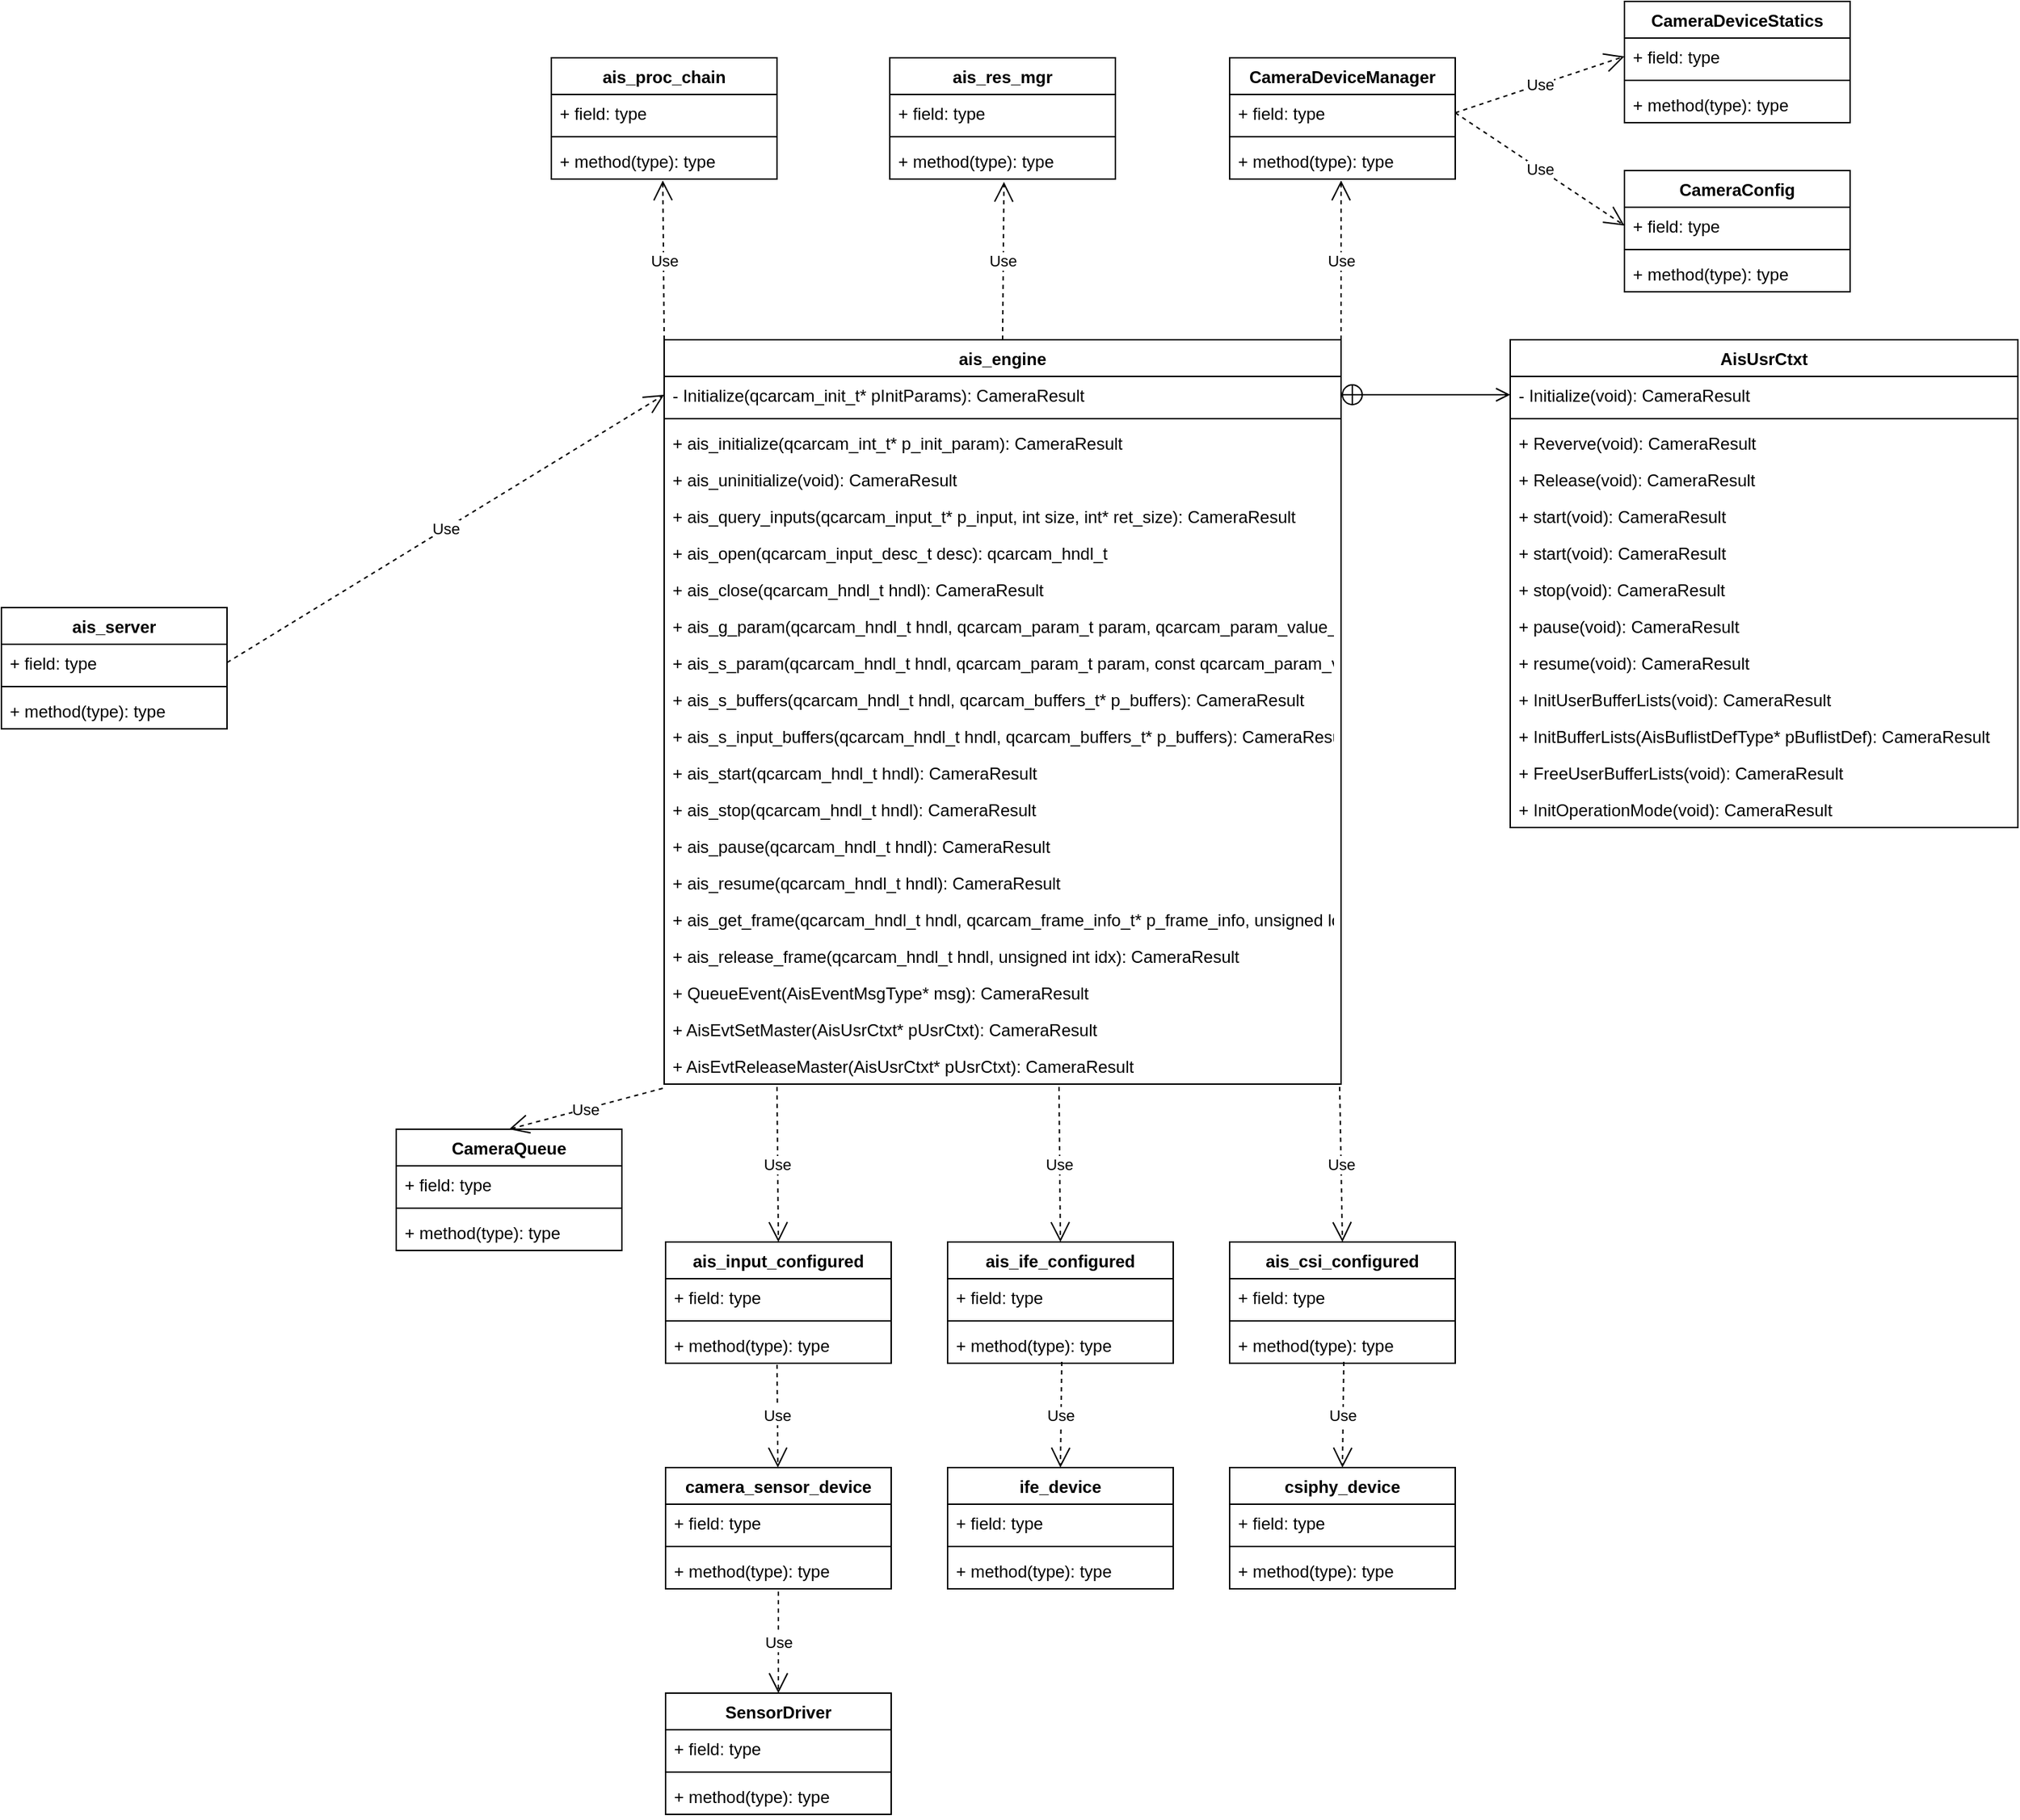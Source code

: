 <mxfile version="16.6.5" type="github">
  <diagram id="JP61w-WGnyM7oNZN8HDf" name="Page-1">
    <mxGraphModel dx="1990" dy="1133" grid="1" gridSize="10" guides="1" tooltips="1" connect="1" arrows="1" fold="1" page="1" pageScale="1" pageWidth="827" pageHeight="1169" math="0" shadow="0">
      <root>
        <mxCell id="0" />
        <mxCell id="1" parent="0" />
        <mxCell id="6c_Mydezwi8KyOcqcPOu-1" value="ais_server" style="swimlane;fontStyle=1;align=center;verticalAlign=top;childLayout=stackLayout;horizontal=1;startSize=26;horizontalStack=0;resizeParent=1;resizeParentMax=0;resizeLast=0;collapsible=1;marginBottom=0;" vertex="1" parent="1">
          <mxGeometry x="50" y="630" width="160" height="86" as="geometry" />
        </mxCell>
        <mxCell id="6c_Mydezwi8KyOcqcPOu-2" value="+ field: type" style="text;strokeColor=none;fillColor=none;align=left;verticalAlign=top;spacingLeft=4;spacingRight=4;overflow=hidden;rotatable=0;points=[[0,0.5],[1,0.5]];portConstraint=eastwest;" vertex="1" parent="6c_Mydezwi8KyOcqcPOu-1">
          <mxGeometry y="26" width="160" height="26" as="geometry" />
        </mxCell>
        <mxCell id="6c_Mydezwi8KyOcqcPOu-3" value="" style="line;strokeWidth=1;fillColor=none;align=left;verticalAlign=middle;spacingTop=-1;spacingLeft=3;spacingRight=3;rotatable=0;labelPosition=right;points=[];portConstraint=eastwest;" vertex="1" parent="6c_Mydezwi8KyOcqcPOu-1">
          <mxGeometry y="52" width="160" height="8" as="geometry" />
        </mxCell>
        <mxCell id="6c_Mydezwi8KyOcqcPOu-4" value="+ method(type): type" style="text;strokeColor=none;fillColor=none;align=left;verticalAlign=top;spacingLeft=4;spacingRight=4;overflow=hidden;rotatable=0;points=[[0,0.5],[1,0.5]];portConstraint=eastwest;" vertex="1" parent="6c_Mydezwi8KyOcqcPOu-1">
          <mxGeometry y="60" width="160" height="26" as="geometry" />
        </mxCell>
        <mxCell id="6c_Mydezwi8KyOcqcPOu-5" value="ais_engine" style="swimlane;fontStyle=1;align=center;verticalAlign=top;childLayout=stackLayout;horizontal=1;startSize=26;horizontalStack=0;resizeParent=1;resizeParentMax=0;resizeLast=0;collapsible=1;marginBottom=0;" vertex="1" parent="1">
          <mxGeometry x="520" y="440" width="480" height="528" as="geometry" />
        </mxCell>
        <mxCell id="6c_Mydezwi8KyOcqcPOu-6" value="- Initialize(qcarcam_init_t* pInitParams): CameraResult" style="text;strokeColor=none;fillColor=none;align=left;verticalAlign=top;spacingLeft=4;spacingRight=4;overflow=hidden;rotatable=0;points=[[0,0.5],[1,0.5]];portConstraint=eastwest;" vertex="1" parent="6c_Mydezwi8KyOcqcPOu-5">
          <mxGeometry y="26" width="480" height="26" as="geometry" />
        </mxCell>
        <mxCell id="6c_Mydezwi8KyOcqcPOu-7" value="" style="line;strokeWidth=1;fillColor=none;align=left;verticalAlign=middle;spacingTop=-1;spacingLeft=3;spacingRight=3;rotatable=0;labelPosition=right;points=[];portConstraint=eastwest;" vertex="1" parent="6c_Mydezwi8KyOcqcPOu-5">
          <mxGeometry y="52" width="480" height="8" as="geometry" />
        </mxCell>
        <mxCell id="6c_Mydezwi8KyOcqcPOu-8" value="+ ais_initialize(qcarcam_int_t* p_init_param): CameraResult" style="text;strokeColor=none;fillColor=none;align=left;verticalAlign=top;spacingLeft=4;spacingRight=4;overflow=hidden;rotatable=0;points=[[0,0.5],[1,0.5]];portConstraint=eastwest;" vertex="1" parent="6c_Mydezwi8KyOcqcPOu-5">
          <mxGeometry y="60" width="480" height="26" as="geometry" />
        </mxCell>
        <mxCell id="6c_Mydezwi8KyOcqcPOu-89" value="+ ais_uninitialize(void): CameraResult" style="text;strokeColor=none;fillColor=none;align=left;verticalAlign=top;spacingLeft=4;spacingRight=4;overflow=hidden;rotatable=0;points=[[0,0.5],[1,0.5]];portConstraint=eastwest;" vertex="1" parent="6c_Mydezwi8KyOcqcPOu-5">
          <mxGeometry y="86" width="480" height="26" as="geometry" />
        </mxCell>
        <mxCell id="6c_Mydezwi8KyOcqcPOu-90" value="+ ais_query_inputs(qcarcam_input_t* p_input, int size, int* ret_size): CameraResult" style="text;strokeColor=none;fillColor=none;align=left;verticalAlign=top;spacingLeft=4;spacingRight=4;overflow=hidden;rotatable=0;points=[[0,0.5],[1,0.5]];portConstraint=eastwest;" vertex="1" parent="6c_Mydezwi8KyOcqcPOu-5">
          <mxGeometry y="112" width="480" height="26" as="geometry" />
        </mxCell>
        <mxCell id="6c_Mydezwi8KyOcqcPOu-91" value="+ ais_open(qcarcam_input_desc_t desc): qcarcam_hndl_t" style="text;strokeColor=none;fillColor=none;align=left;verticalAlign=top;spacingLeft=4;spacingRight=4;overflow=hidden;rotatable=0;points=[[0,0.5],[1,0.5]];portConstraint=eastwest;" vertex="1" parent="6c_Mydezwi8KyOcqcPOu-5">
          <mxGeometry y="138" width="480" height="26" as="geometry" />
        </mxCell>
        <mxCell id="6c_Mydezwi8KyOcqcPOu-92" value="+ ais_close(qcarcam_hndl_t hndl): CameraResult" style="text;strokeColor=none;fillColor=none;align=left;verticalAlign=top;spacingLeft=4;spacingRight=4;overflow=hidden;rotatable=0;points=[[0,0.5],[1,0.5]];portConstraint=eastwest;" vertex="1" parent="6c_Mydezwi8KyOcqcPOu-5">
          <mxGeometry y="164" width="480" height="26" as="geometry" />
        </mxCell>
        <mxCell id="6c_Mydezwi8KyOcqcPOu-93" value="+ ais_g_param(qcarcam_hndl_t hndl, qcarcam_param_t param, qcarcam_param_value_t* p_value): CameraResult" style="text;strokeColor=none;fillColor=none;align=left;verticalAlign=top;spacingLeft=4;spacingRight=4;overflow=hidden;rotatable=0;points=[[0,0.5],[1,0.5]];portConstraint=eastwest;" vertex="1" parent="6c_Mydezwi8KyOcqcPOu-5">
          <mxGeometry y="190" width="480" height="26" as="geometry" />
        </mxCell>
        <mxCell id="6c_Mydezwi8KyOcqcPOu-94" value="+ ais_s_param(qcarcam_hndl_t hndl, qcarcam_param_t param, const qcarcam_param_value_t* p_value): CameraResult" style="text;strokeColor=none;fillColor=none;align=left;verticalAlign=top;spacingLeft=4;spacingRight=4;overflow=hidden;rotatable=0;points=[[0,0.5],[1,0.5]];portConstraint=eastwest;" vertex="1" parent="6c_Mydezwi8KyOcqcPOu-5">
          <mxGeometry y="216" width="480" height="26" as="geometry" />
        </mxCell>
        <mxCell id="6c_Mydezwi8KyOcqcPOu-95" value="+ ais_s_buffers(qcarcam_hndl_t hndl, qcarcam_buffers_t* p_buffers): CameraResult" style="text;strokeColor=none;fillColor=none;align=left;verticalAlign=top;spacingLeft=4;spacingRight=4;overflow=hidden;rotatable=0;points=[[0,0.5],[1,0.5]];portConstraint=eastwest;" vertex="1" parent="6c_Mydezwi8KyOcqcPOu-5">
          <mxGeometry y="242" width="480" height="26" as="geometry" />
        </mxCell>
        <mxCell id="6c_Mydezwi8KyOcqcPOu-97" value="+ ais_s_input_buffers(qcarcam_hndl_t hndl, qcarcam_buffers_t* p_buffers): CameraResult" style="text;strokeColor=none;fillColor=none;align=left;verticalAlign=top;spacingLeft=4;spacingRight=4;overflow=hidden;rotatable=0;points=[[0,0.5],[1,0.5]];portConstraint=eastwest;" vertex="1" parent="6c_Mydezwi8KyOcqcPOu-5">
          <mxGeometry y="268" width="480" height="26" as="geometry" />
        </mxCell>
        <mxCell id="6c_Mydezwi8KyOcqcPOu-96" value="+ ais_start(qcarcam_hndl_t hndl): CameraResult" style="text;strokeColor=none;fillColor=none;align=left;verticalAlign=top;spacingLeft=4;spacingRight=4;overflow=hidden;rotatable=0;points=[[0,0.5],[1,0.5]];portConstraint=eastwest;" vertex="1" parent="6c_Mydezwi8KyOcqcPOu-5">
          <mxGeometry y="294" width="480" height="26" as="geometry" />
        </mxCell>
        <mxCell id="6c_Mydezwi8KyOcqcPOu-98" value="+ ais_stop(qcarcam_hndl_t hndl): CameraResult" style="text;strokeColor=none;fillColor=none;align=left;verticalAlign=top;spacingLeft=4;spacingRight=4;overflow=hidden;rotatable=0;points=[[0,0.5],[1,0.5]];portConstraint=eastwest;" vertex="1" parent="6c_Mydezwi8KyOcqcPOu-5">
          <mxGeometry y="320" width="480" height="26" as="geometry" />
        </mxCell>
        <mxCell id="6c_Mydezwi8KyOcqcPOu-100" value="+ ais_pause(qcarcam_hndl_t hndl): CameraResult" style="text;strokeColor=none;fillColor=none;align=left;verticalAlign=top;spacingLeft=4;spacingRight=4;overflow=hidden;rotatable=0;points=[[0,0.5],[1,0.5]];portConstraint=eastwest;" vertex="1" parent="6c_Mydezwi8KyOcqcPOu-5">
          <mxGeometry y="346" width="480" height="26" as="geometry" />
        </mxCell>
        <mxCell id="6c_Mydezwi8KyOcqcPOu-99" value="+ ais_resume(qcarcam_hndl_t hndl): CameraResult" style="text;strokeColor=none;fillColor=none;align=left;verticalAlign=top;spacingLeft=4;spacingRight=4;overflow=hidden;rotatable=0;points=[[0,0.5],[1,0.5]];portConstraint=eastwest;" vertex="1" parent="6c_Mydezwi8KyOcqcPOu-5">
          <mxGeometry y="372" width="480" height="26" as="geometry" />
        </mxCell>
        <mxCell id="6c_Mydezwi8KyOcqcPOu-101" value="+ ais_get_frame(qcarcam_hndl_t hndl, qcarcam_frame_info_t* p_frame_info, unsigned long long int timeout, unsigned int flags): CameraResult" style="text;strokeColor=none;fillColor=none;align=left;verticalAlign=top;spacingLeft=4;spacingRight=4;overflow=hidden;rotatable=0;points=[[0,0.5],[1,0.5]];portConstraint=eastwest;" vertex="1" parent="6c_Mydezwi8KyOcqcPOu-5">
          <mxGeometry y="398" width="480" height="26" as="geometry" />
        </mxCell>
        <mxCell id="6c_Mydezwi8KyOcqcPOu-102" value="+ ais_release_frame(qcarcam_hndl_t hndl, unsigned int idx): CameraResult" style="text;strokeColor=none;fillColor=none;align=left;verticalAlign=top;spacingLeft=4;spacingRight=4;overflow=hidden;rotatable=0;points=[[0,0.5],[1,0.5]];portConstraint=eastwest;fontStyle=0" vertex="1" parent="6c_Mydezwi8KyOcqcPOu-5">
          <mxGeometry y="424" width="480" height="26" as="geometry" />
        </mxCell>
        <mxCell id="6c_Mydezwi8KyOcqcPOu-103" value="+ QueueEvent(AisEventMsgType* msg): CameraResult" style="text;strokeColor=none;fillColor=none;align=left;verticalAlign=top;spacingLeft=4;spacingRight=4;overflow=hidden;rotatable=0;points=[[0,0.5],[1,0.5]];portConstraint=eastwest;fontStyle=0" vertex="1" parent="6c_Mydezwi8KyOcqcPOu-5">
          <mxGeometry y="450" width="480" height="26" as="geometry" />
        </mxCell>
        <mxCell id="6c_Mydezwi8KyOcqcPOu-104" value="+ AisEvtSetMaster(AisUsrCtxt* pUsrCtxt): CameraResult" style="text;strokeColor=none;fillColor=none;align=left;verticalAlign=top;spacingLeft=4;spacingRight=4;overflow=hidden;rotatable=0;points=[[0,0.5],[1,0.5]];portConstraint=eastwest;fontStyle=0" vertex="1" parent="6c_Mydezwi8KyOcqcPOu-5">
          <mxGeometry y="476" width="480" height="26" as="geometry" />
        </mxCell>
        <mxCell id="6c_Mydezwi8KyOcqcPOu-105" value="+ AisEvtReleaseMaster(AisUsrCtxt* pUsrCtxt): CameraResult" style="text;strokeColor=none;fillColor=none;align=left;verticalAlign=top;spacingLeft=4;spacingRight=4;overflow=hidden;rotatable=0;points=[[0,0.5],[1,0.5]];portConstraint=eastwest;fontStyle=0" vertex="1" parent="6c_Mydezwi8KyOcqcPOu-5">
          <mxGeometry y="502" width="480" height="26" as="geometry" />
        </mxCell>
        <mxCell id="6c_Mydezwi8KyOcqcPOu-9" value="CameraDeviceManager" style="swimlane;fontStyle=1;align=center;verticalAlign=top;childLayout=stackLayout;horizontal=1;startSize=26;horizontalStack=0;resizeParent=1;resizeParentMax=0;resizeLast=0;collapsible=1;marginBottom=0;" vertex="1" parent="1">
          <mxGeometry x="921" y="240" width="160" height="86" as="geometry" />
        </mxCell>
        <mxCell id="6c_Mydezwi8KyOcqcPOu-10" value="+ field: type" style="text;strokeColor=none;fillColor=none;align=left;verticalAlign=top;spacingLeft=4;spacingRight=4;overflow=hidden;rotatable=0;points=[[0,0.5],[1,0.5]];portConstraint=eastwest;" vertex="1" parent="6c_Mydezwi8KyOcqcPOu-9">
          <mxGeometry y="26" width="160" height="26" as="geometry" />
        </mxCell>
        <mxCell id="6c_Mydezwi8KyOcqcPOu-11" value="" style="line;strokeWidth=1;fillColor=none;align=left;verticalAlign=middle;spacingTop=-1;spacingLeft=3;spacingRight=3;rotatable=0;labelPosition=right;points=[];portConstraint=eastwest;" vertex="1" parent="6c_Mydezwi8KyOcqcPOu-9">
          <mxGeometry y="52" width="160" height="8" as="geometry" />
        </mxCell>
        <mxCell id="6c_Mydezwi8KyOcqcPOu-12" value="+ method(type): type" style="text;strokeColor=none;fillColor=none;align=left;verticalAlign=top;spacingLeft=4;spacingRight=4;overflow=hidden;rotatable=0;points=[[0,0.5],[1,0.5]];portConstraint=eastwest;" vertex="1" parent="6c_Mydezwi8KyOcqcPOu-9">
          <mxGeometry y="60" width="160" height="26" as="geometry" />
        </mxCell>
        <mxCell id="6c_Mydezwi8KyOcqcPOu-13" value="ais_input_configured" style="swimlane;fontStyle=1;align=center;verticalAlign=top;childLayout=stackLayout;horizontal=1;startSize=26;horizontalStack=0;resizeParent=1;resizeParentMax=0;resizeLast=0;collapsible=1;marginBottom=0;" vertex="1" parent="1">
          <mxGeometry x="521" y="1080" width="160" height="86" as="geometry" />
        </mxCell>
        <mxCell id="6c_Mydezwi8KyOcqcPOu-14" value="+ field: type" style="text;strokeColor=none;fillColor=none;align=left;verticalAlign=top;spacingLeft=4;spacingRight=4;overflow=hidden;rotatable=0;points=[[0,0.5],[1,0.5]];portConstraint=eastwest;" vertex="1" parent="6c_Mydezwi8KyOcqcPOu-13">
          <mxGeometry y="26" width="160" height="26" as="geometry" />
        </mxCell>
        <mxCell id="6c_Mydezwi8KyOcqcPOu-15" value="" style="line;strokeWidth=1;fillColor=none;align=left;verticalAlign=middle;spacingTop=-1;spacingLeft=3;spacingRight=3;rotatable=0;labelPosition=right;points=[];portConstraint=eastwest;" vertex="1" parent="6c_Mydezwi8KyOcqcPOu-13">
          <mxGeometry y="52" width="160" height="8" as="geometry" />
        </mxCell>
        <mxCell id="6c_Mydezwi8KyOcqcPOu-16" value="+ method(type): type" style="text;strokeColor=none;fillColor=none;align=left;verticalAlign=top;spacingLeft=4;spacingRight=4;overflow=hidden;rotatable=0;points=[[0,0.5],[1,0.5]];portConstraint=eastwest;" vertex="1" parent="6c_Mydezwi8KyOcqcPOu-13">
          <mxGeometry y="60" width="160" height="26" as="geometry" />
        </mxCell>
        <mxCell id="6c_Mydezwi8KyOcqcPOu-17" value="ais_ife_configured" style="swimlane;fontStyle=1;align=center;verticalAlign=top;childLayout=stackLayout;horizontal=1;startSize=26;horizontalStack=0;resizeParent=1;resizeParentMax=0;resizeLast=0;collapsible=1;marginBottom=0;" vertex="1" parent="1">
          <mxGeometry x="721" y="1080" width="160" height="86" as="geometry" />
        </mxCell>
        <mxCell id="6c_Mydezwi8KyOcqcPOu-18" value="+ field: type" style="text;strokeColor=none;fillColor=none;align=left;verticalAlign=top;spacingLeft=4;spacingRight=4;overflow=hidden;rotatable=0;points=[[0,0.5],[1,0.5]];portConstraint=eastwest;" vertex="1" parent="6c_Mydezwi8KyOcqcPOu-17">
          <mxGeometry y="26" width="160" height="26" as="geometry" />
        </mxCell>
        <mxCell id="6c_Mydezwi8KyOcqcPOu-19" value="" style="line;strokeWidth=1;fillColor=none;align=left;verticalAlign=middle;spacingTop=-1;spacingLeft=3;spacingRight=3;rotatable=0;labelPosition=right;points=[];portConstraint=eastwest;" vertex="1" parent="6c_Mydezwi8KyOcqcPOu-17">
          <mxGeometry y="52" width="160" height="8" as="geometry" />
        </mxCell>
        <mxCell id="6c_Mydezwi8KyOcqcPOu-20" value="+ method(type): type" style="text;strokeColor=none;fillColor=none;align=left;verticalAlign=top;spacingLeft=4;spacingRight=4;overflow=hidden;rotatable=0;points=[[0,0.5],[1,0.5]];portConstraint=eastwest;" vertex="1" parent="6c_Mydezwi8KyOcqcPOu-17">
          <mxGeometry y="60" width="160" height="26" as="geometry" />
        </mxCell>
        <mxCell id="6c_Mydezwi8KyOcqcPOu-21" value="ais_csi_configured" style="swimlane;fontStyle=1;align=center;verticalAlign=top;childLayout=stackLayout;horizontal=1;startSize=26;horizontalStack=0;resizeParent=1;resizeParentMax=0;resizeLast=0;collapsible=1;marginBottom=0;" vertex="1" parent="1">
          <mxGeometry x="921" y="1080" width="160" height="86" as="geometry" />
        </mxCell>
        <mxCell id="6c_Mydezwi8KyOcqcPOu-22" value="+ field: type" style="text;strokeColor=none;fillColor=none;align=left;verticalAlign=top;spacingLeft=4;spacingRight=4;overflow=hidden;rotatable=0;points=[[0,0.5],[1,0.5]];portConstraint=eastwest;" vertex="1" parent="6c_Mydezwi8KyOcqcPOu-21">
          <mxGeometry y="26" width="160" height="26" as="geometry" />
        </mxCell>
        <mxCell id="6c_Mydezwi8KyOcqcPOu-23" value="" style="line;strokeWidth=1;fillColor=none;align=left;verticalAlign=middle;spacingTop=-1;spacingLeft=3;spacingRight=3;rotatable=0;labelPosition=right;points=[];portConstraint=eastwest;" vertex="1" parent="6c_Mydezwi8KyOcqcPOu-21">
          <mxGeometry y="52" width="160" height="8" as="geometry" />
        </mxCell>
        <mxCell id="6c_Mydezwi8KyOcqcPOu-24" value="+ method(type): type" style="text;strokeColor=none;fillColor=none;align=left;verticalAlign=top;spacingLeft=4;spacingRight=4;overflow=hidden;rotatable=0;points=[[0,0.5],[1,0.5]];portConstraint=eastwest;" vertex="1" parent="6c_Mydezwi8KyOcqcPOu-21">
          <mxGeometry y="60" width="160" height="26" as="geometry" />
        </mxCell>
        <mxCell id="6c_Mydezwi8KyOcqcPOu-25" value="ais_res_mgr" style="swimlane;fontStyle=1;align=center;verticalAlign=top;childLayout=stackLayout;horizontal=1;startSize=26;horizontalStack=0;resizeParent=1;resizeParentMax=0;resizeLast=0;collapsible=1;marginBottom=0;" vertex="1" parent="1">
          <mxGeometry x="680" y="240" width="160" height="86" as="geometry" />
        </mxCell>
        <mxCell id="6c_Mydezwi8KyOcqcPOu-26" value="+ field: type" style="text;strokeColor=none;fillColor=none;align=left;verticalAlign=top;spacingLeft=4;spacingRight=4;overflow=hidden;rotatable=0;points=[[0,0.5],[1,0.5]];portConstraint=eastwest;" vertex="1" parent="6c_Mydezwi8KyOcqcPOu-25">
          <mxGeometry y="26" width="160" height="26" as="geometry" />
        </mxCell>
        <mxCell id="6c_Mydezwi8KyOcqcPOu-27" value="" style="line;strokeWidth=1;fillColor=none;align=left;verticalAlign=middle;spacingTop=-1;spacingLeft=3;spacingRight=3;rotatable=0;labelPosition=right;points=[];portConstraint=eastwest;" vertex="1" parent="6c_Mydezwi8KyOcqcPOu-25">
          <mxGeometry y="52" width="160" height="8" as="geometry" />
        </mxCell>
        <mxCell id="6c_Mydezwi8KyOcqcPOu-28" value="+ method(type): type" style="text;strokeColor=none;fillColor=none;align=left;verticalAlign=top;spacingLeft=4;spacingRight=4;overflow=hidden;rotatable=0;points=[[0,0.5],[1,0.5]];portConstraint=eastwest;" vertex="1" parent="6c_Mydezwi8KyOcqcPOu-25">
          <mxGeometry y="60" width="160" height="26" as="geometry" />
        </mxCell>
        <mxCell id="6c_Mydezwi8KyOcqcPOu-29" value="ais_proc_chain" style="swimlane;fontStyle=1;align=center;verticalAlign=top;childLayout=stackLayout;horizontal=1;startSize=26;horizontalStack=0;resizeParent=1;resizeParentMax=0;resizeLast=0;collapsible=1;marginBottom=0;" vertex="1" parent="1">
          <mxGeometry x="440" y="240" width="160" height="86" as="geometry" />
        </mxCell>
        <mxCell id="6c_Mydezwi8KyOcqcPOu-30" value="+ field: type" style="text;strokeColor=none;fillColor=none;align=left;verticalAlign=top;spacingLeft=4;spacingRight=4;overflow=hidden;rotatable=0;points=[[0,0.5],[1,0.5]];portConstraint=eastwest;" vertex="1" parent="6c_Mydezwi8KyOcqcPOu-29">
          <mxGeometry y="26" width="160" height="26" as="geometry" />
        </mxCell>
        <mxCell id="6c_Mydezwi8KyOcqcPOu-31" value="" style="line;strokeWidth=1;fillColor=none;align=left;verticalAlign=middle;spacingTop=-1;spacingLeft=3;spacingRight=3;rotatable=0;labelPosition=right;points=[];portConstraint=eastwest;" vertex="1" parent="6c_Mydezwi8KyOcqcPOu-29">
          <mxGeometry y="52" width="160" height="8" as="geometry" />
        </mxCell>
        <mxCell id="6c_Mydezwi8KyOcqcPOu-32" value="+ method(type): type" style="text;strokeColor=none;fillColor=none;align=left;verticalAlign=top;spacingLeft=4;spacingRight=4;overflow=hidden;rotatable=0;points=[[0,0.5],[1,0.5]];portConstraint=eastwest;" vertex="1" parent="6c_Mydezwi8KyOcqcPOu-29">
          <mxGeometry y="60" width="160" height="26" as="geometry" />
        </mxCell>
        <mxCell id="6c_Mydezwi8KyOcqcPOu-33" value="camera_sensor_device" style="swimlane;fontStyle=1;align=center;verticalAlign=top;childLayout=stackLayout;horizontal=1;startSize=26;horizontalStack=0;resizeParent=1;resizeParentMax=0;resizeLast=0;collapsible=1;marginBottom=0;" vertex="1" parent="1">
          <mxGeometry x="521" y="1240" width="160" height="86" as="geometry" />
        </mxCell>
        <mxCell id="6c_Mydezwi8KyOcqcPOu-34" value="+ field: type" style="text;strokeColor=none;fillColor=none;align=left;verticalAlign=top;spacingLeft=4;spacingRight=4;overflow=hidden;rotatable=0;points=[[0,0.5],[1,0.5]];portConstraint=eastwest;" vertex="1" parent="6c_Mydezwi8KyOcqcPOu-33">
          <mxGeometry y="26" width="160" height="26" as="geometry" />
        </mxCell>
        <mxCell id="6c_Mydezwi8KyOcqcPOu-35" value="" style="line;strokeWidth=1;fillColor=none;align=left;verticalAlign=middle;spacingTop=-1;spacingLeft=3;spacingRight=3;rotatable=0;labelPosition=right;points=[];portConstraint=eastwest;" vertex="1" parent="6c_Mydezwi8KyOcqcPOu-33">
          <mxGeometry y="52" width="160" height="8" as="geometry" />
        </mxCell>
        <mxCell id="6c_Mydezwi8KyOcqcPOu-36" value="+ method(type): type" style="text;strokeColor=none;fillColor=none;align=left;verticalAlign=top;spacingLeft=4;spacingRight=4;overflow=hidden;rotatable=0;points=[[0,0.5],[1,0.5]];portConstraint=eastwest;" vertex="1" parent="6c_Mydezwi8KyOcqcPOu-33">
          <mxGeometry y="60" width="160" height="26" as="geometry" />
        </mxCell>
        <mxCell id="6c_Mydezwi8KyOcqcPOu-37" value="ife_device" style="swimlane;fontStyle=1;align=center;verticalAlign=top;childLayout=stackLayout;horizontal=1;startSize=26;horizontalStack=0;resizeParent=1;resizeParentMax=0;resizeLast=0;collapsible=1;marginBottom=0;" vertex="1" parent="1">
          <mxGeometry x="721" y="1240" width="160" height="86" as="geometry" />
        </mxCell>
        <mxCell id="6c_Mydezwi8KyOcqcPOu-38" value="+ field: type" style="text;strokeColor=none;fillColor=none;align=left;verticalAlign=top;spacingLeft=4;spacingRight=4;overflow=hidden;rotatable=0;points=[[0,0.5],[1,0.5]];portConstraint=eastwest;" vertex="1" parent="6c_Mydezwi8KyOcqcPOu-37">
          <mxGeometry y="26" width="160" height="26" as="geometry" />
        </mxCell>
        <mxCell id="6c_Mydezwi8KyOcqcPOu-39" value="" style="line;strokeWidth=1;fillColor=none;align=left;verticalAlign=middle;spacingTop=-1;spacingLeft=3;spacingRight=3;rotatable=0;labelPosition=right;points=[];portConstraint=eastwest;" vertex="1" parent="6c_Mydezwi8KyOcqcPOu-37">
          <mxGeometry y="52" width="160" height="8" as="geometry" />
        </mxCell>
        <mxCell id="6c_Mydezwi8KyOcqcPOu-40" value="+ method(type): type" style="text;strokeColor=none;fillColor=none;align=left;verticalAlign=top;spacingLeft=4;spacingRight=4;overflow=hidden;rotatable=0;points=[[0,0.5],[1,0.5]];portConstraint=eastwest;" vertex="1" parent="6c_Mydezwi8KyOcqcPOu-37">
          <mxGeometry y="60" width="160" height="26" as="geometry" />
        </mxCell>
        <mxCell id="6c_Mydezwi8KyOcqcPOu-41" value="csiphy_device" style="swimlane;fontStyle=1;align=center;verticalAlign=top;childLayout=stackLayout;horizontal=1;startSize=26;horizontalStack=0;resizeParent=1;resizeParentMax=0;resizeLast=0;collapsible=1;marginBottom=0;" vertex="1" parent="1">
          <mxGeometry x="921" y="1240" width="160" height="86" as="geometry" />
        </mxCell>
        <mxCell id="6c_Mydezwi8KyOcqcPOu-42" value="+ field: type" style="text;strokeColor=none;fillColor=none;align=left;verticalAlign=top;spacingLeft=4;spacingRight=4;overflow=hidden;rotatable=0;points=[[0,0.5],[1,0.5]];portConstraint=eastwest;" vertex="1" parent="6c_Mydezwi8KyOcqcPOu-41">
          <mxGeometry y="26" width="160" height="26" as="geometry" />
        </mxCell>
        <mxCell id="6c_Mydezwi8KyOcqcPOu-43" value="" style="line;strokeWidth=1;fillColor=none;align=left;verticalAlign=middle;spacingTop=-1;spacingLeft=3;spacingRight=3;rotatable=0;labelPosition=right;points=[];portConstraint=eastwest;" vertex="1" parent="6c_Mydezwi8KyOcqcPOu-41">
          <mxGeometry y="52" width="160" height="8" as="geometry" />
        </mxCell>
        <mxCell id="6c_Mydezwi8KyOcqcPOu-44" value="+ method(type): type" style="text;strokeColor=none;fillColor=none;align=left;verticalAlign=top;spacingLeft=4;spacingRight=4;overflow=hidden;rotatable=0;points=[[0,0.5],[1,0.5]];portConstraint=eastwest;" vertex="1" parent="6c_Mydezwi8KyOcqcPOu-41">
          <mxGeometry y="60" width="160" height="26" as="geometry" />
        </mxCell>
        <mxCell id="6c_Mydezwi8KyOcqcPOu-45" value="CameraDeviceStatics" style="swimlane;fontStyle=1;align=center;verticalAlign=top;childLayout=stackLayout;horizontal=1;startSize=26;horizontalStack=0;resizeParent=1;resizeParentMax=0;resizeLast=0;collapsible=1;marginBottom=0;" vertex="1" parent="1">
          <mxGeometry x="1201" y="200" width="160" height="86" as="geometry" />
        </mxCell>
        <mxCell id="6c_Mydezwi8KyOcqcPOu-46" value="+ field: type" style="text;strokeColor=none;fillColor=none;align=left;verticalAlign=top;spacingLeft=4;spacingRight=4;overflow=hidden;rotatable=0;points=[[0,0.5],[1,0.5]];portConstraint=eastwest;" vertex="1" parent="6c_Mydezwi8KyOcqcPOu-45">
          <mxGeometry y="26" width="160" height="26" as="geometry" />
        </mxCell>
        <mxCell id="6c_Mydezwi8KyOcqcPOu-47" value="" style="line;strokeWidth=1;fillColor=none;align=left;verticalAlign=middle;spacingTop=-1;spacingLeft=3;spacingRight=3;rotatable=0;labelPosition=right;points=[];portConstraint=eastwest;" vertex="1" parent="6c_Mydezwi8KyOcqcPOu-45">
          <mxGeometry y="52" width="160" height="8" as="geometry" />
        </mxCell>
        <mxCell id="6c_Mydezwi8KyOcqcPOu-48" value="+ method(type): type" style="text;strokeColor=none;fillColor=none;align=left;verticalAlign=top;spacingLeft=4;spacingRight=4;overflow=hidden;rotatable=0;points=[[0,0.5],[1,0.5]];portConstraint=eastwest;" vertex="1" parent="6c_Mydezwi8KyOcqcPOu-45">
          <mxGeometry y="60" width="160" height="26" as="geometry" />
        </mxCell>
        <mxCell id="6c_Mydezwi8KyOcqcPOu-49" value="CameraConfig" style="swimlane;fontStyle=1;align=center;verticalAlign=top;childLayout=stackLayout;horizontal=1;startSize=26;horizontalStack=0;resizeParent=1;resizeParentMax=0;resizeLast=0;collapsible=1;marginBottom=0;" vertex="1" parent="1">
          <mxGeometry x="1201" y="320" width="160" height="86" as="geometry" />
        </mxCell>
        <mxCell id="6c_Mydezwi8KyOcqcPOu-50" value="+ field: type" style="text;strokeColor=none;fillColor=none;align=left;verticalAlign=top;spacingLeft=4;spacingRight=4;overflow=hidden;rotatable=0;points=[[0,0.5],[1,0.5]];portConstraint=eastwest;" vertex="1" parent="6c_Mydezwi8KyOcqcPOu-49">
          <mxGeometry y="26" width="160" height="26" as="geometry" />
        </mxCell>
        <mxCell id="6c_Mydezwi8KyOcqcPOu-51" value="" style="line;strokeWidth=1;fillColor=none;align=left;verticalAlign=middle;spacingTop=-1;spacingLeft=3;spacingRight=3;rotatable=0;labelPosition=right;points=[];portConstraint=eastwest;" vertex="1" parent="6c_Mydezwi8KyOcqcPOu-49">
          <mxGeometry y="52" width="160" height="8" as="geometry" />
        </mxCell>
        <mxCell id="6c_Mydezwi8KyOcqcPOu-52" value="+ method(type): type" style="text;strokeColor=none;fillColor=none;align=left;verticalAlign=top;spacingLeft=4;spacingRight=4;overflow=hidden;rotatable=0;points=[[0,0.5],[1,0.5]];portConstraint=eastwest;" vertex="1" parent="6c_Mydezwi8KyOcqcPOu-49">
          <mxGeometry y="60" width="160" height="26" as="geometry" />
        </mxCell>
        <mxCell id="6c_Mydezwi8KyOcqcPOu-53" value="SensorDriver" style="swimlane;fontStyle=1;align=center;verticalAlign=top;childLayout=stackLayout;horizontal=1;startSize=26;horizontalStack=0;resizeParent=1;resizeParentMax=0;resizeLast=0;collapsible=1;marginBottom=0;" vertex="1" parent="1">
          <mxGeometry x="521" y="1400" width="160" height="86" as="geometry" />
        </mxCell>
        <mxCell id="6c_Mydezwi8KyOcqcPOu-54" value="+ field: type" style="text;strokeColor=none;fillColor=none;align=left;verticalAlign=top;spacingLeft=4;spacingRight=4;overflow=hidden;rotatable=0;points=[[0,0.5],[1,0.5]];portConstraint=eastwest;" vertex="1" parent="6c_Mydezwi8KyOcqcPOu-53">
          <mxGeometry y="26" width="160" height="26" as="geometry" />
        </mxCell>
        <mxCell id="6c_Mydezwi8KyOcqcPOu-55" value="" style="line;strokeWidth=1;fillColor=none;align=left;verticalAlign=middle;spacingTop=-1;spacingLeft=3;spacingRight=3;rotatable=0;labelPosition=right;points=[];portConstraint=eastwest;" vertex="1" parent="6c_Mydezwi8KyOcqcPOu-53">
          <mxGeometry y="52" width="160" height="8" as="geometry" />
        </mxCell>
        <mxCell id="6c_Mydezwi8KyOcqcPOu-56" value="+ method(type): type" style="text;strokeColor=none;fillColor=none;align=left;verticalAlign=top;spacingLeft=4;spacingRight=4;overflow=hidden;rotatable=0;points=[[0,0.5],[1,0.5]];portConstraint=eastwest;" vertex="1" parent="6c_Mydezwi8KyOcqcPOu-53">
          <mxGeometry y="60" width="160" height="26" as="geometry" />
        </mxCell>
        <mxCell id="6c_Mydezwi8KyOcqcPOu-58" value="Use" style="endArrow=open;endSize=12;dashed=1;html=1;rounded=0;entryX=0.5;entryY=0;entryDx=0;entryDy=0;" edge="1" parent="1" target="6c_Mydezwi8KyOcqcPOu-13">
          <mxGeometry width="160" relative="1" as="geometry">
            <mxPoint x="600" y="970" as="sourcePoint" />
            <mxPoint x="1060" y="520" as="targetPoint" />
          </mxGeometry>
        </mxCell>
        <mxCell id="6c_Mydezwi8KyOcqcPOu-59" value="Use" style="endArrow=open;endSize=12;dashed=1;html=1;rounded=0;entryX=0.5;entryY=0;entryDx=0;entryDy=0;" edge="1" parent="1" target="6c_Mydezwi8KyOcqcPOu-17">
          <mxGeometry width="160" relative="1" as="geometry">
            <mxPoint x="800" y="970" as="sourcePoint" />
            <mxPoint x="560" y="690" as="targetPoint" />
          </mxGeometry>
        </mxCell>
        <mxCell id="6c_Mydezwi8KyOcqcPOu-60" value="Use" style="endArrow=open;endSize=12;dashed=1;html=1;rounded=0;entryX=0.5;entryY=0;entryDx=0;entryDy=0;exitX=0.998;exitY=1.077;exitDx=0;exitDy=0;exitPerimeter=0;" edge="1" parent="1" source="6c_Mydezwi8KyOcqcPOu-105" target="6c_Mydezwi8KyOcqcPOu-21">
          <mxGeometry width="160" relative="1" as="geometry">
            <mxPoint x="960" y="980" as="sourcePoint" />
            <mxPoint x="760" y="690" as="targetPoint" />
          </mxGeometry>
        </mxCell>
        <mxCell id="6c_Mydezwi8KyOcqcPOu-61" value="Use" style="endArrow=open;endSize=12;dashed=1;html=1;rounded=0;exitX=0.494;exitY=1.038;exitDx=0;exitDy=0;exitPerimeter=0;" edge="1" parent="1" source="6c_Mydezwi8KyOcqcPOu-16" target="6c_Mydezwi8KyOcqcPOu-33">
          <mxGeometry width="160" relative="1" as="geometry">
            <mxPoint x="601" y="1170" as="sourcePoint" />
            <mxPoint x="1111" y="920" as="targetPoint" />
          </mxGeometry>
        </mxCell>
        <mxCell id="6c_Mydezwi8KyOcqcPOu-62" value="Use" style="endArrow=open;endSize=12;dashed=1;html=1;rounded=0;entryX=0.5;entryY=0;entryDx=0;entryDy=0;exitX=0.506;exitY=0.962;exitDx=0;exitDy=0;exitPerimeter=0;" edge="1" parent="1" source="6c_Mydezwi8KyOcqcPOu-20" target="6c_Mydezwi8KyOcqcPOu-37">
          <mxGeometry width="160" relative="1" as="geometry">
            <mxPoint x="951" y="920" as="sourcePoint" />
            <mxPoint x="1111" y="920" as="targetPoint" />
          </mxGeometry>
        </mxCell>
        <mxCell id="6c_Mydezwi8KyOcqcPOu-63" value="Use" style="endArrow=open;endSize=12;dashed=1;html=1;rounded=0;entryX=0.5;entryY=0;entryDx=0;entryDy=0;exitX=0.506;exitY=0.962;exitDx=0;exitDy=0;exitPerimeter=0;" edge="1" parent="1" source="6c_Mydezwi8KyOcqcPOu-24" target="6c_Mydezwi8KyOcqcPOu-41">
          <mxGeometry width="160" relative="1" as="geometry">
            <mxPoint x="951" y="920" as="sourcePoint" />
            <mxPoint x="1111" y="920" as="targetPoint" />
          </mxGeometry>
        </mxCell>
        <mxCell id="6c_Mydezwi8KyOcqcPOu-64" value="Use" style="endArrow=open;endSize=12;dashed=1;html=1;rounded=0;exitX=0.5;exitY=1.077;exitDx=0;exitDy=0;exitPerimeter=0;entryX=0.5;entryY=0;entryDx=0;entryDy=0;" edge="1" parent="1" source="6c_Mydezwi8KyOcqcPOu-36" target="6c_Mydezwi8KyOcqcPOu-53">
          <mxGeometry width="160" relative="1" as="geometry">
            <mxPoint x="951" y="1030" as="sourcePoint" />
            <mxPoint x="1111" y="1030" as="targetPoint" />
          </mxGeometry>
        </mxCell>
        <mxCell id="6c_Mydezwi8KyOcqcPOu-65" value="Use" style="endArrow=open;endSize=12;dashed=1;html=1;rounded=0;exitX=1;exitY=0;exitDx=0;exitDy=0;entryX=0.494;entryY=1.038;entryDx=0;entryDy=0;entryPerimeter=0;" edge="1" parent="1" source="6c_Mydezwi8KyOcqcPOu-5" target="6c_Mydezwi8KyOcqcPOu-12">
          <mxGeometry width="160" relative="1" as="geometry">
            <mxPoint x="900" y="630" as="sourcePoint" />
            <mxPoint x="1060" y="630" as="targetPoint" />
          </mxGeometry>
        </mxCell>
        <mxCell id="6c_Mydezwi8KyOcqcPOu-66" value="Use" style="endArrow=open;endSize=12;dashed=1;html=1;rounded=0;exitX=1;exitY=0.5;exitDx=0;exitDy=0;entryX=0;entryY=0.5;entryDx=0;entryDy=0;" edge="1" parent="1" source="6c_Mydezwi8KyOcqcPOu-2" target="6c_Mydezwi8KyOcqcPOu-6">
          <mxGeometry width="160" relative="1" as="geometry">
            <mxPoint x="900" y="210" as="sourcePoint" />
            <mxPoint x="1060" y="210" as="targetPoint" />
          </mxGeometry>
        </mxCell>
        <mxCell id="6c_Mydezwi8KyOcqcPOu-67" value="Use" style="endArrow=open;endSize=12;dashed=1;html=1;rounded=0;exitX=0;exitY=0;exitDx=0;exitDy=0;entryX=0.494;entryY=1.038;entryDx=0;entryDy=0;entryPerimeter=0;" edge="1" parent="1" source="6c_Mydezwi8KyOcqcPOu-5" target="6c_Mydezwi8KyOcqcPOu-32">
          <mxGeometry width="160" relative="1" as="geometry">
            <mxPoint x="900" y="210" as="sourcePoint" />
            <mxPoint x="1060" y="210" as="targetPoint" />
          </mxGeometry>
        </mxCell>
        <mxCell id="6c_Mydezwi8KyOcqcPOu-68" value="Use" style="endArrow=open;endSize=12;dashed=1;html=1;rounded=0;exitX=0.5;exitY=0;exitDx=0;exitDy=0;entryX=0.506;entryY=1.077;entryDx=0;entryDy=0;entryPerimeter=0;" edge="1" parent="1" source="6c_Mydezwi8KyOcqcPOu-5" target="6c_Mydezwi8KyOcqcPOu-28">
          <mxGeometry width="160" relative="1" as="geometry">
            <mxPoint x="900" y="360" as="sourcePoint" />
            <mxPoint x="1060" y="360" as="targetPoint" />
          </mxGeometry>
        </mxCell>
        <mxCell id="6c_Mydezwi8KyOcqcPOu-69" value="Use" style="endArrow=open;endSize=12;dashed=1;html=1;rounded=0;entryX=0;entryY=0.5;entryDx=0;entryDy=0;exitX=1;exitY=0.5;exitDx=0;exitDy=0;" edge="1" parent="1" source="6c_Mydezwi8KyOcqcPOu-10" target="6c_Mydezwi8KyOcqcPOu-46">
          <mxGeometry width="160" relative="1" as="geometry">
            <mxPoint x="871" y="270" as="sourcePoint" />
            <mxPoint x="1031" y="270" as="targetPoint" />
          </mxGeometry>
        </mxCell>
        <mxCell id="6c_Mydezwi8KyOcqcPOu-70" value="Use" style="endArrow=open;endSize=12;dashed=1;html=1;rounded=0;entryX=0;entryY=0.5;entryDx=0;entryDy=0;exitX=1;exitY=0.5;exitDx=0;exitDy=0;" edge="1" parent="1" source="6c_Mydezwi8KyOcqcPOu-10" target="6c_Mydezwi8KyOcqcPOu-50">
          <mxGeometry width="160" relative="1" as="geometry">
            <mxPoint x="871" y="270" as="sourcePoint" />
            <mxPoint x="1031" y="270" as="targetPoint" />
          </mxGeometry>
        </mxCell>
        <mxCell id="6c_Mydezwi8KyOcqcPOu-71" value="CameraQueue" style="swimlane;fontStyle=1;align=center;verticalAlign=top;childLayout=stackLayout;horizontal=1;startSize=26;horizontalStack=0;resizeParent=1;resizeParentMax=0;resizeLast=0;collapsible=1;marginBottom=0;" vertex="1" parent="1">
          <mxGeometry x="330" y="1000" width="160" height="86" as="geometry" />
        </mxCell>
        <mxCell id="6c_Mydezwi8KyOcqcPOu-72" value="+ field: type" style="text;strokeColor=none;fillColor=none;align=left;verticalAlign=top;spacingLeft=4;spacingRight=4;overflow=hidden;rotatable=0;points=[[0,0.5],[1,0.5]];portConstraint=eastwest;" vertex="1" parent="6c_Mydezwi8KyOcqcPOu-71">
          <mxGeometry y="26" width="160" height="26" as="geometry" />
        </mxCell>
        <mxCell id="6c_Mydezwi8KyOcqcPOu-73" value="" style="line;strokeWidth=1;fillColor=none;align=left;verticalAlign=middle;spacingTop=-1;spacingLeft=3;spacingRight=3;rotatable=0;labelPosition=right;points=[];portConstraint=eastwest;" vertex="1" parent="6c_Mydezwi8KyOcqcPOu-71">
          <mxGeometry y="52" width="160" height="8" as="geometry" />
        </mxCell>
        <mxCell id="6c_Mydezwi8KyOcqcPOu-74" value="+ method(type): type" style="text;strokeColor=none;fillColor=none;align=left;verticalAlign=top;spacingLeft=4;spacingRight=4;overflow=hidden;rotatable=0;points=[[0,0.5],[1,0.5]];portConstraint=eastwest;" vertex="1" parent="6c_Mydezwi8KyOcqcPOu-71">
          <mxGeometry y="60" width="160" height="26" as="geometry" />
        </mxCell>
        <mxCell id="6c_Mydezwi8KyOcqcPOu-75" value="Use" style="endArrow=open;endSize=12;dashed=1;html=1;rounded=0;entryX=0.5;entryY=0;entryDx=0;entryDy=0;exitX=-0.002;exitY=1.115;exitDx=0;exitDy=0;exitPerimeter=0;" edge="1" parent="1" source="6c_Mydezwi8KyOcqcPOu-105" target="6c_Mydezwi8KyOcqcPOu-71">
          <mxGeometry width="160" relative="1" as="geometry">
            <mxPoint x="670" y="930" as="sourcePoint" />
            <mxPoint x="740" y="570" as="targetPoint" />
          </mxGeometry>
        </mxCell>
        <mxCell id="6c_Mydezwi8KyOcqcPOu-76" value="AisUsrCtxt" style="swimlane;fontStyle=1;align=center;verticalAlign=top;childLayout=stackLayout;horizontal=1;startSize=26;horizontalStack=0;resizeParent=1;resizeParentMax=0;resizeLast=0;collapsible=1;marginBottom=0;" vertex="1" parent="1">
          <mxGeometry x="1120" y="440" width="360" height="346" as="geometry" />
        </mxCell>
        <mxCell id="6c_Mydezwi8KyOcqcPOu-106" value="- Initialize(void): CameraResult" style="text;strokeColor=none;fillColor=none;align=left;verticalAlign=top;spacingLeft=4;spacingRight=4;overflow=hidden;rotatable=0;points=[[0,0.5],[1,0.5]];portConstraint=eastwest;" vertex="1" parent="6c_Mydezwi8KyOcqcPOu-76">
          <mxGeometry y="26" width="360" height="26" as="geometry" />
        </mxCell>
        <mxCell id="6c_Mydezwi8KyOcqcPOu-78" value="" style="line;strokeWidth=1;fillColor=none;align=left;verticalAlign=middle;spacingTop=-1;spacingLeft=3;spacingRight=3;rotatable=0;labelPosition=right;points=[];portConstraint=eastwest;" vertex="1" parent="6c_Mydezwi8KyOcqcPOu-76">
          <mxGeometry y="52" width="360" height="8" as="geometry" />
        </mxCell>
        <mxCell id="6c_Mydezwi8KyOcqcPOu-79" value="+ Reverve(void): CameraResult" style="text;strokeColor=none;fillColor=none;align=left;verticalAlign=top;spacingLeft=4;spacingRight=4;overflow=hidden;rotatable=0;points=[[0,0.5],[1,0.5]];portConstraint=eastwest;" vertex="1" parent="6c_Mydezwi8KyOcqcPOu-76">
          <mxGeometry y="60" width="360" height="26" as="geometry" />
        </mxCell>
        <mxCell id="6c_Mydezwi8KyOcqcPOu-108" value="+ Release(void): CameraResult" style="text;strokeColor=none;fillColor=none;align=left;verticalAlign=top;spacingLeft=4;spacingRight=4;overflow=hidden;rotatable=0;points=[[0,0.5],[1,0.5]];portConstraint=eastwest;" vertex="1" parent="6c_Mydezwi8KyOcqcPOu-76">
          <mxGeometry y="86" width="360" height="26" as="geometry" />
        </mxCell>
        <mxCell id="6c_Mydezwi8KyOcqcPOu-107" value="+ start(void): CameraResult" style="text;strokeColor=none;fillColor=none;align=left;verticalAlign=top;spacingLeft=4;spacingRight=4;overflow=hidden;rotatable=0;points=[[0,0.5],[1,0.5]];portConstraint=eastwest;" vertex="1" parent="6c_Mydezwi8KyOcqcPOu-76">
          <mxGeometry y="112" width="360" height="26" as="geometry" />
        </mxCell>
        <mxCell id="6c_Mydezwi8KyOcqcPOu-85" value="+ start(void): CameraResult" style="text;strokeColor=none;fillColor=none;align=left;verticalAlign=top;spacingLeft=4;spacingRight=4;overflow=hidden;rotatable=0;points=[[0,0.5],[1,0.5]];portConstraint=eastwest;" vertex="1" parent="6c_Mydezwi8KyOcqcPOu-76">
          <mxGeometry y="138" width="360" height="26" as="geometry" />
        </mxCell>
        <mxCell id="6c_Mydezwi8KyOcqcPOu-86" value="+ stop(void): CameraResult" style="text;strokeColor=none;fillColor=none;align=left;verticalAlign=top;spacingLeft=4;spacingRight=4;overflow=hidden;rotatable=0;points=[[0,0.5],[1,0.5]];portConstraint=eastwest;" vertex="1" parent="6c_Mydezwi8KyOcqcPOu-76">
          <mxGeometry y="164" width="360" height="26" as="geometry" />
        </mxCell>
        <mxCell id="6c_Mydezwi8KyOcqcPOu-87" value="+ pause(void): CameraResult" style="text;strokeColor=none;fillColor=none;align=left;verticalAlign=top;spacingLeft=4;spacingRight=4;overflow=hidden;rotatable=0;points=[[0,0.5],[1,0.5]];portConstraint=eastwest;" vertex="1" parent="6c_Mydezwi8KyOcqcPOu-76">
          <mxGeometry y="190" width="360" height="26" as="geometry" />
        </mxCell>
        <mxCell id="6c_Mydezwi8KyOcqcPOu-88" value="+ resume(void): CameraResult" style="text;strokeColor=none;fillColor=none;align=left;verticalAlign=top;spacingLeft=4;spacingRight=4;overflow=hidden;rotatable=0;points=[[0,0.5],[1,0.5]];portConstraint=eastwest;" vertex="1" parent="6c_Mydezwi8KyOcqcPOu-76">
          <mxGeometry y="216" width="360" height="26" as="geometry" />
        </mxCell>
        <mxCell id="6c_Mydezwi8KyOcqcPOu-110" value="+ InitUserBufferLists(void): CameraResult" style="text;strokeColor=none;fillColor=none;align=left;verticalAlign=top;spacingLeft=4;spacingRight=4;overflow=hidden;rotatable=0;points=[[0,0.5],[1,0.5]];portConstraint=eastwest;" vertex="1" parent="6c_Mydezwi8KyOcqcPOu-76">
          <mxGeometry y="242" width="360" height="26" as="geometry" />
        </mxCell>
        <mxCell id="6c_Mydezwi8KyOcqcPOu-111" value="+ InitBufferLists(AisBuflistDefType* pBuflistDef): CameraResult" style="text;strokeColor=none;fillColor=none;align=left;verticalAlign=top;spacingLeft=4;spacingRight=4;overflow=hidden;rotatable=0;points=[[0,0.5],[1,0.5]];portConstraint=eastwest;" vertex="1" parent="6c_Mydezwi8KyOcqcPOu-76">
          <mxGeometry y="268" width="360" height="26" as="geometry" />
        </mxCell>
        <mxCell id="6c_Mydezwi8KyOcqcPOu-112" value="+ FreeUserBufferLists(void): CameraResult" style="text;strokeColor=none;fillColor=none;align=left;verticalAlign=top;spacingLeft=4;spacingRight=4;overflow=hidden;rotatable=0;points=[[0,0.5],[1,0.5]];portConstraint=eastwest;" vertex="1" parent="6c_Mydezwi8KyOcqcPOu-76">
          <mxGeometry y="294" width="360" height="26" as="geometry" />
        </mxCell>
        <mxCell id="6c_Mydezwi8KyOcqcPOu-109" value="+ InitOperationMode(void): CameraResult" style="text;strokeColor=none;fillColor=none;align=left;verticalAlign=top;spacingLeft=4;spacingRight=4;overflow=hidden;rotatable=0;points=[[0,0.5],[1,0.5]];portConstraint=eastwest;" vertex="1" parent="6c_Mydezwi8KyOcqcPOu-76">
          <mxGeometry y="320" width="360" height="26" as="geometry" />
        </mxCell>
        <mxCell id="6c_Mydezwi8KyOcqcPOu-84" value="" style="endArrow=open;startArrow=circlePlus;endFill=0;startFill=0;endSize=8;html=1;rounded=0;exitX=1;exitY=0.5;exitDx=0;exitDy=0;entryX=0;entryY=0.5;entryDx=0;entryDy=0;" edge="1" parent="1" source="6c_Mydezwi8KyOcqcPOu-6">
          <mxGeometry width="160" relative="1" as="geometry">
            <mxPoint x="850" y="560" as="sourcePoint" />
            <mxPoint x="1120" y="479" as="targetPoint" />
          </mxGeometry>
        </mxCell>
      </root>
    </mxGraphModel>
  </diagram>
</mxfile>
